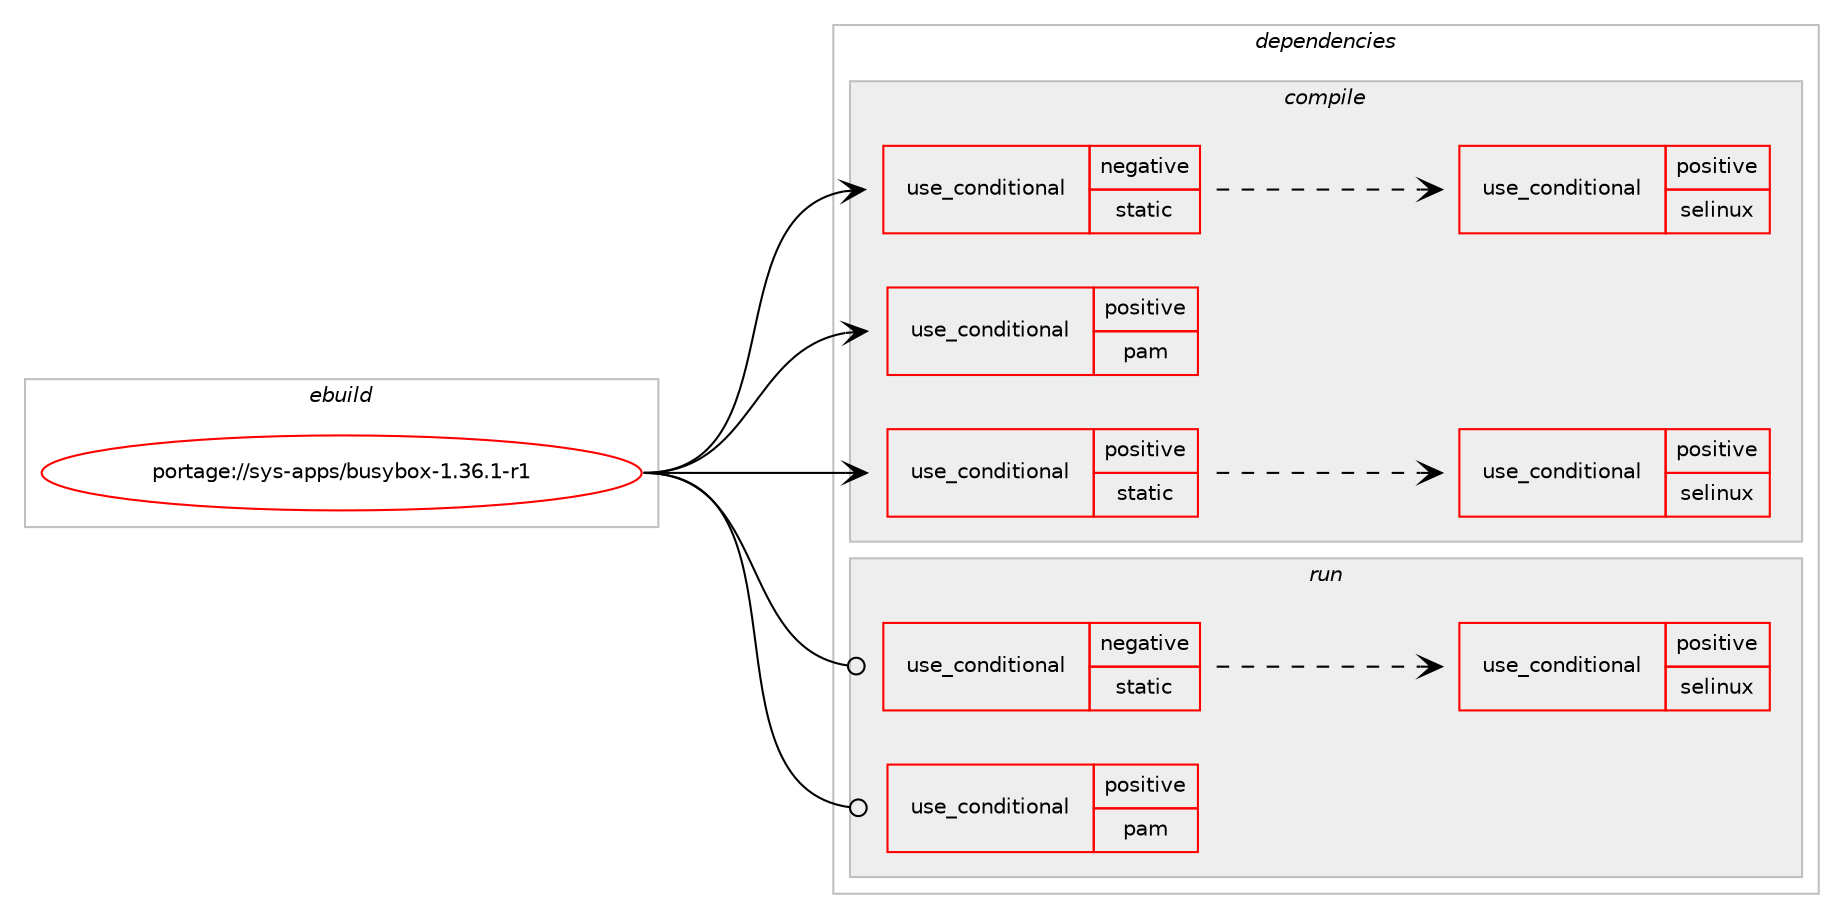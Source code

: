 digraph prolog {

# *************
# Graph options
# *************

newrank=true;
concentrate=true;
compound=true;
graph [rankdir=LR,fontname=Helvetica,fontsize=10,ranksep=1.5];#, ranksep=2.5, nodesep=0.2];
edge  [arrowhead=vee];
node  [fontname=Helvetica,fontsize=10];

# **********
# The ebuild
# **********

subgraph cluster_leftcol {
color=gray;
rank=same;
label=<<i>ebuild</i>>;
id [label="portage://sys-apps/busybox-1.36.1-r1", color=red, width=4, href="../sys-apps/busybox-1.36.1-r1.svg"];
}

# ****************
# The dependencies
# ****************

subgraph cluster_midcol {
color=gray;
label=<<i>dependencies</i>>;
subgraph cluster_compile {
fillcolor="#eeeeee";
style=filled;
label=<<i>compile</i>>;
subgraph cond2857 {
dependency4377 [label=<<TABLE BORDER="0" CELLBORDER="1" CELLSPACING="0" CELLPADDING="4"><TR><TD ROWSPAN="3" CELLPADDING="10">use_conditional</TD></TR><TR><TD>negative</TD></TR><TR><TD>static</TD></TR></TABLE>>, shape=none, color=red];
# *** BEGIN UNKNOWN DEPENDENCY TYPE (TODO) ***
# dependency4377 -> package_dependency(portage://sys-apps/busybox-1.36.1-r1,install,no,virtual,libc,none,[,,],[],[])
# *** END UNKNOWN DEPENDENCY TYPE (TODO) ***

# *** BEGIN UNKNOWN DEPENDENCY TYPE (TODO) ***
# dependency4377 -> package_dependency(portage://sys-apps/busybox-1.36.1-r1,install,no,virtual,libcrypt,none,[,,],any_same_slot,[])
# *** END UNKNOWN DEPENDENCY TYPE (TODO) ***

subgraph cond2858 {
dependency4378 [label=<<TABLE BORDER="0" CELLBORDER="1" CELLSPACING="0" CELLPADDING="4"><TR><TD ROWSPAN="3" CELLPADDING="10">use_conditional</TD></TR><TR><TD>positive</TD></TR><TR><TD>selinux</TD></TR></TABLE>>, shape=none, color=red];
# *** BEGIN UNKNOWN DEPENDENCY TYPE (TODO) ***
# dependency4378 -> package_dependency(portage://sys-apps/busybox-1.36.1-r1,install,no,sys-libs,libselinux,none,[,,],[],[])
# *** END UNKNOWN DEPENDENCY TYPE (TODO) ***

}
dependency4377:e -> dependency4378:w [weight=20,style="dashed",arrowhead="vee"];
}
id:e -> dependency4377:w [weight=20,style="solid",arrowhead="vee"];
subgraph cond2859 {
dependency4379 [label=<<TABLE BORDER="0" CELLBORDER="1" CELLSPACING="0" CELLPADDING="4"><TR><TD ROWSPAN="3" CELLPADDING="10">use_conditional</TD></TR><TR><TD>positive</TD></TR><TR><TD>pam</TD></TR></TABLE>>, shape=none, color=red];
# *** BEGIN UNKNOWN DEPENDENCY TYPE (TODO) ***
# dependency4379 -> package_dependency(portage://sys-apps/busybox-1.36.1-r1,install,no,sys-libs,pam,none,[,,],[],[])
# *** END UNKNOWN DEPENDENCY TYPE (TODO) ***

}
id:e -> dependency4379:w [weight=20,style="solid",arrowhead="vee"];
subgraph cond2860 {
dependency4380 [label=<<TABLE BORDER="0" CELLBORDER="1" CELLSPACING="0" CELLPADDING="4"><TR><TD ROWSPAN="3" CELLPADDING="10">use_conditional</TD></TR><TR><TD>positive</TD></TR><TR><TD>static</TD></TR></TABLE>>, shape=none, color=red];
# *** BEGIN UNKNOWN DEPENDENCY TYPE (TODO) ***
# dependency4380 -> package_dependency(portage://sys-apps/busybox-1.36.1-r1,install,no,virtual,libcrypt,none,[,,],[],[use(enable(static-libs),none)])
# *** END UNKNOWN DEPENDENCY TYPE (TODO) ***

subgraph cond2861 {
dependency4381 [label=<<TABLE BORDER="0" CELLBORDER="1" CELLSPACING="0" CELLPADDING="4"><TR><TD ROWSPAN="3" CELLPADDING="10">use_conditional</TD></TR><TR><TD>positive</TD></TR><TR><TD>selinux</TD></TR></TABLE>>, shape=none, color=red];
# *** BEGIN UNKNOWN DEPENDENCY TYPE (TODO) ***
# dependency4381 -> package_dependency(portage://sys-apps/busybox-1.36.1-r1,install,no,sys-libs,libselinux,none,[,,],[],[use(enable(static-libs),positive)])
# *** END UNKNOWN DEPENDENCY TYPE (TODO) ***

}
dependency4380:e -> dependency4381:w [weight=20,style="dashed",arrowhead="vee"];
}
id:e -> dependency4380:w [weight=20,style="solid",arrowhead="vee"];
# *** BEGIN UNKNOWN DEPENDENCY TYPE (TODO) ***
# id -> package_dependency(portage://sys-apps/busybox-1.36.1-r1,install,no,sys-kernel,linux-headers,none,[,,],[],[])
# *** END UNKNOWN DEPENDENCY TYPE (TODO) ***

}
subgraph cluster_compileandrun {
fillcolor="#eeeeee";
style=filled;
label=<<i>compile and run</i>>;
}
subgraph cluster_run {
fillcolor="#eeeeee";
style=filled;
label=<<i>run</i>>;
subgraph cond2862 {
dependency4382 [label=<<TABLE BORDER="0" CELLBORDER="1" CELLSPACING="0" CELLPADDING="4"><TR><TD ROWSPAN="3" CELLPADDING="10">use_conditional</TD></TR><TR><TD>negative</TD></TR><TR><TD>static</TD></TR></TABLE>>, shape=none, color=red];
# *** BEGIN UNKNOWN DEPENDENCY TYPE (TODO) ***
# dependency4382 -> package_dependency(portage://sys-apps/busybox-1.36.1-r1,run,no,virtual,libc,none,[,,],[],[])
# *** END UNKNOWN DEPENDENCY TYPE (TODO) ***

# *** BEGIN UNKNOWN DEPENDENCY TYPE (TODO) ***
# dependency4382 -> package_dependency(portage://sys-apps/busybox-1.36.1-r1,run,no,virtual,libcrypt,none,[,,],any_same_slot,[])
# *** END UNKNOWN DEPENDENCY TYPE (TODO) ***

subgraph cond2863 {
dependency4383 [label=<<TABLE BORDER="0" CELLBORDER="1" CELLSPACING="0" CELLPADDING="4"><TR><TD ROWSPAN="3" CELLPADDING="10">use_conditional</TD></TR><TR><TD>positive</TD></TR><TR><TD>selinux</TD></TR></TABLE>>, shape=none, color=red];
# *** BEGIN UNKNOWN DEPENDENCY TYPE (TODO) ***
# dependency4383 -> package_dependency(portage://sys-apps/busybox-1.36.1-r1,run,no,sys-libs,libselinux,none,[,,],[],[])
# *** END UNKNOWN DEPENDENCY TYPE (TODO) ***

}
dependency4382:e -> dependency4383:w [weight=20,style="dashed",arrowhead="vee"];
}
id:e -> dependency4382:w [weight=20,style="solid",arrowhead="odot"];
subgraph cond2864 {
dependency4384 [label=<<TABLE BORDER="0" CELLBORDER="1" CELLSPACING="0" CELLPADDING="4"><TR><TD ROWSPAN="3" CELLPADDING="10">use_conditional</TD></TR><TR><TD>positive</TD></TR><TR><TD>pam</TD></TR></TABLE>>, shape=none, color=red];
# *** BEGIN UNKNOWN DEPENDENCY TYPE (TODO) ***
# dependency4384 -> package_dependency(portage://sys-apps/busybox-1.36.1-r1,run,no,sys-libs,pam,none,[,,],[],[])
# *** END UNKNOWN DEPENDENCY TYPE (TODO) ***

}
id:e -> dependency4384:w [weight=20,style="solid",arrowhead="odot"];
}
}

# **************
# The candidates
# **************

subgraph cluster_choices {
rank=same;
color=gray;
label=<<i>candidates</i>>;

}

}
